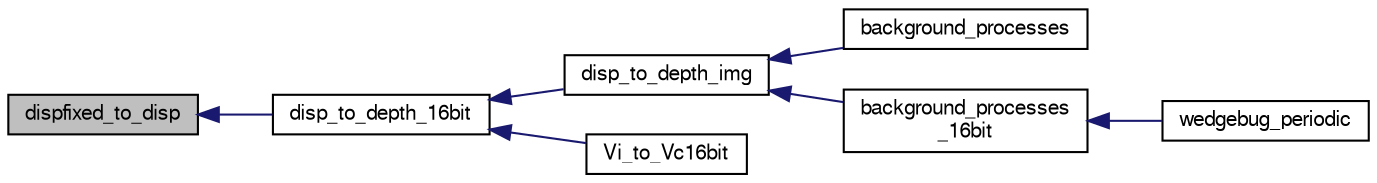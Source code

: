 digraph "dispfixed_to_disp"
{
  edge [fontname="FreeSans",fontsize="10",labelfontname="FreeSans",labelfontsize="10"];
  node [fontname="FreeSans",fontsize="10",shape=record];
  rankdir="LR";
  Node1 [label="dispfixed_to_disp",height=0.2,width=0.4,color="black", fillcolor="grey75", style="filled", fontcolor="black"];
  Node1 -> Node2 [dir="back",color="midnightblue",fontsize="10",style="solid",fontname="FreeSans"];
  Node2 [label="disp_to_depth_16bit",height=0.2,width=0.4,color="black", fillcolor="white", style="filled",URL="$wedgebug_8c.html#a0a5c6dd8eaeca9f1b5cb411237f66215"];
  Node2 -> Node3 [dir="back",color="midnightblue",fontsize="10",style="solid",fontname="FreeSans"];
  Node3 [label="disp_to_depth_img",height=0.2,width=0.4,color="black", fillcolor="white", style="filled",URL="$wedgebug_8c.html#a23019a70364cd05785a67c405170012a"];
  Node3 -> Node4 [dir="back",color="midnightblue",fontsize="10",style="solid",fontname="FreeSans"];
  Node4 [label="background_processes",height=0.2,width=0.4,color="black", fillcolor="white", style="filled",URL="$wedgebug_8c.html#a37483dcff9c407f382e82b9e0a0a4729"];
  Node3 -> Node5 [dir="back",color="midnightblue",fontsize="10",style="solid",fontname="FreeSans"];
  Node5 [label="background_processes\l_16bit",height=0.2,width=0.4,color="black", fillcolor="white", style="filled",URL="$wedgebug_8c.html#a9a5954363d7056e77bafd4e67866c47c"];
  Node5 -> Node6 [dir="back",color="midnightblue",fontsize="10",style="solid",fontname="FreeSans"];
  Node6 [label="wedgebug_periodic",height=0.2,width=0.4,color="black", fillcolor="white", style="filled",URL="$wedgebug_8h.html#ae7b75121d704ad8c922be906a906495f"];
  Node2 -> Node7 [dir="back",color="midnightblue",fontsize="10",style="solid",fontname="FreeSans"];
  Node7 [label="Vi_to_Vc16bit",height=0.2,width=0.4,color="black", fillcolor="white", style="filled",URL="$wedgebug_8c.html#a09bf5c1cc7b13cd44ed7b3474dc09886"];
}
